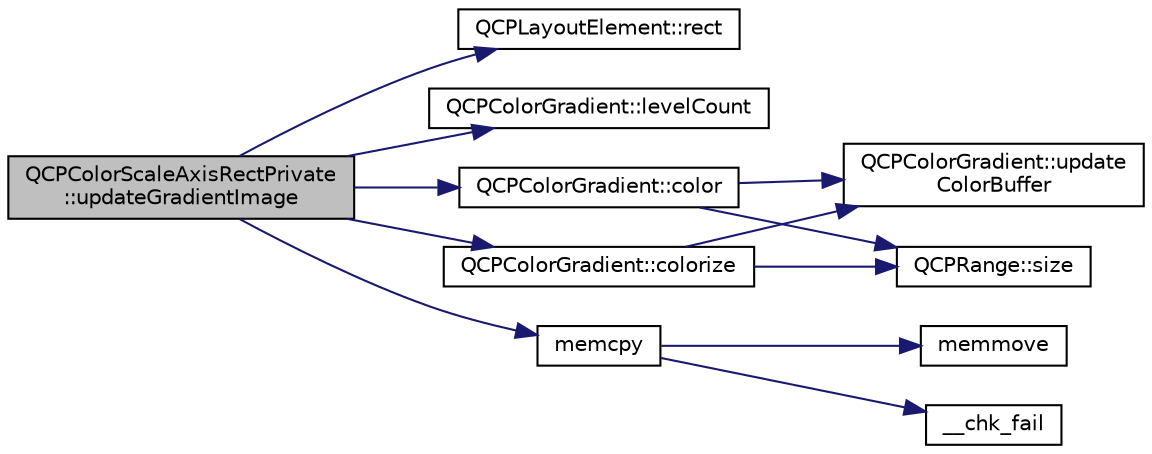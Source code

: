 digraph "QCPColorScaleAxisRectPrivate::updateGradientImage"
{
  edge [fontname="Helvetica",fontsize="10",labelfontname="Helvetica",labelfontsize="10"];
  node [fontname="Helvetica",fontsize="10",shape=record];
  rankdir="LR";
  Node52 [label="QCPColorScaleAxisRectPrivate\l::updateGradientImage",height=0.2,width=0.4,color="black", fillcolor="grey75", style="filled", fontcolor="black"];
  Node52 -> Node53 [color="midnightblue",fontsize="10",style="solid",fontname="Helvetica"];
  Node53 [label="QCPLayoutElement::rect",height=0.2,width=0.4,color="black", fillcolor="white", style="filled",URL="$d5/db3/class_q_c_p_layout_element.html#a208effccfe2cca4a0eaf9393e60f2dd4"];
  Node52 -> Node54 [color="midnightblue",fontsize="10",style="solid",fontname="Helvetica"];
  Node54 [label="QCPColorGradient::levelCount",height=0.2,width=0.4,color="black", fillcolor="white", style="filled",URL="$df/d78/class_q_c_p_color_gradient.html#ac4b9d7034fc3b6c76318b05075367090"];
  Node52 -> Node55 [color="midnightblue",fontsize="10",style="solid",fontname="Helvetica"];
  Node55 [label="QCPColorGradient::colorize",height=0.2,width=0.4,color="black", fillcolor="white", style="filled",URL="$df/d78/class_q_c_p_color_gradient.html#aaf423ceb943e177b0ed2c48c811d83dc"];
  Node55 -> Node56 [color="midnightblue",fontsize="10",style="solid",fontname="Helvetica"];
  Node56 [label="QCPColorGradient::update\lColorBuffer",height=0.2,width=0.4,color="black", fillcolor="white", style="filled",URL="$df/d78/class_q_c_p_color_gradient.html#a353f15ab3ab586eebf1f6b58c3e2707b"];
  Node55 -> Node57 [color="midnightblue",fontsize="10",style="solid",fontname="Helvetica"];
  Node57 [label="QCPRange::size",height=0.2,width=0.4,color="black", fillcolor="white", style="filled",URL="$d8/d0b/class_q_c_p_range.html#a62326e7cc4316b96df6a60813230e63f"];
  Node52 -> Node58 [color="midnightblue",fontsize="10",style="solid",fontname="Helvetica"];
  Node58 [label="memcpy",height=0.2,width=0.4,color="black", fillcolor="white", style="filled",URL="$d5/d9f/glibc__compat_8cpp.html#a0f46826ab0466591e136db24394923cf"];
  Node58 -> Node59 [color="midnightblue",fontsize="10",style="solid",fontname="Helvetica"];
  Node59 [label="memmove",height=0.2,width=0.4,color="black", fillcolor="white", style="filled",URL="$d5/d9f/glibc__compat_8cpp.html#a9778d49e9029dd75bc53ecbbf9f5e9a1"];
  Node58 -> Node60 [color="midnightblue",fontsize="10",style="solid",fontname="Helvetica"];
  Node60 [label="__chk_fail",height=0.2,width=0.4,color="black", fillcolor="white", style="filled",URL="$d5/d9f/glibc__compat_8cpp.html#a424ac71631da5ada2976630ff67051d1"];
  Node52 -> Node61 [color="midnightblue",fontsize="10",style="solid",fontname="Helvetica"];
  Node61 [label="QCPColorGradient::color",height=0.2,width=0.4,color="black", fillcolor="white", style="filled",URL="$df/d78/class_q_c_p_color_gradient.html#a0599545c859268b025d2060dea741cea"];
  Node61 -> Node56 [color="midnightblue",fontsize="10",style="solid",fontname="Helvetica"];
  Node61 -> Node57 [color="midnightblue",fontsize="10",style="solid",fontname="Helvetica"];
}
